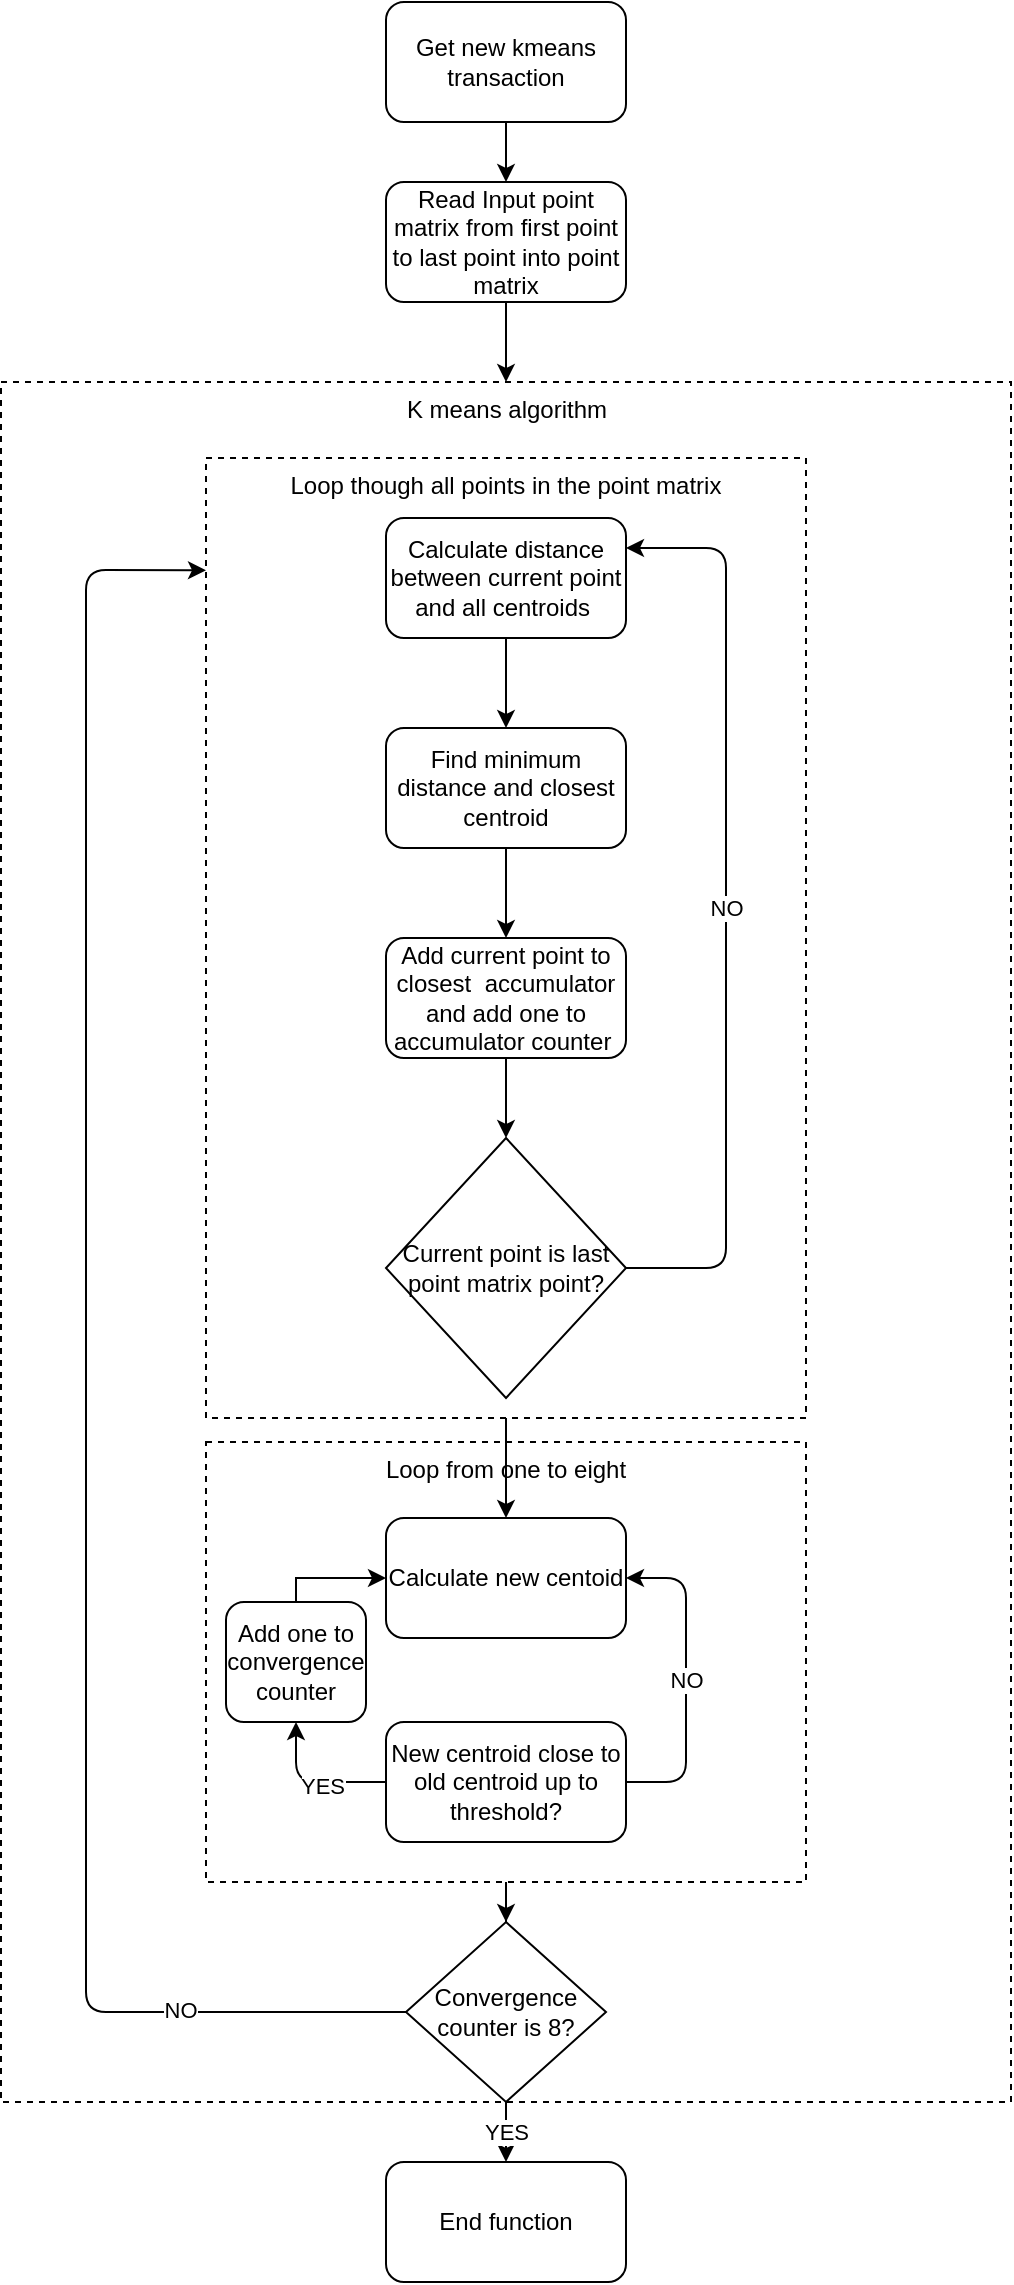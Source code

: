 <mxfile version="14.0.0" type="device"><diagram id="rmqZhlYoJfdPFlXiTImK" name="Page-1"><mxGraphModel dx="868" dy="482" grid="1" gridSize="10" guides="1" tooltips="1" connect="1" arrows="1" fold="1" page="1" pageScale="1" pageWidth="850" pageHeight="1100" math="0" shadow="0"><root><mxCell id="0"/><mxCell id="1" parent="0"/><mxCell id="wsw6rOgv7Tfm7qwmue60-6" value="K means algorithm" style="rounded=0;whiteSpace=wrap;html=1;fillColor=none;dashed=1;verticalAlign=top;" parent="1" vertex="1"><mxGeometry x="37.5" y="200" width="505" height="860" as="geometry"/></mxCell><mxCell id="wsw6rOgv7Tfm7qwmue60-45" value="" style="edgeStyle=orthogonalEdgeStyle;rounded=0;orthogonalLoop=1;jettySize=auto;html=1;" parent="1" source="wsw6rOgv7Tfm7qwmue60-21" target="wsw6rOgv7Tfm7qwmue60-44" edge="1"><mxGeometry relative="1" as="geometry"/></mxCell><mxCell id="wsw6rOgv7Tfm7qwmue60-21" value="Loop from one to eight" style="rounded=0;whiteSpace=wrap;html=1;dashed=1;fillColor=none;verticalAlign=top;" parent="1" vertex="1"><mxGeometry x="140" y="730" width="300" height="220" as="geometry"/></mxCell><mxCell id="wsw6rOgv7Tfm7qwmue60-41" value="" style="edgeStyle=orthogonalEdgeStyle;rounded=0;orthogonalLoop=1;jettySize=auto;html=1;" parent="1" source="wsw6rOgv7Tfm7qwmue60-8" target="wsw6rOgv7Tfm7qwmue60-17" edge="1"><mxGeometry relative="1" as="geometry"><Array as="points"><mxPoint x="290" y="730"/><mxPoint x="290" y="730"/></Array></mxGeometry></mxCell><mxCell id="wsw6rOgv7Tfm7qwmue60-8" value="Loop though all points in the point matrix" style="rounded=0;whiteSpace=wrap;html=1;dashed=1;fillColor=none;verticalAlign=top;" parent="1" vertex="1"><mxGeometry x="140" y="238" width="300" height="480" as="geometry"/></mxCell><mxCell id="wsw6rOgv7Tfm7qwmue60-5" value="" style="edgeStyle=orthogonalEdgeStyle;rounded=0;orthogonalLoop=1;jettySize=auto;html=1;" parent="1" source="wsw6rOgv7Tfm7qwmue60-1" target="wsw6rOgv7Tfm7qwmue60-2" edge="1"><mxGeometry relative="1" as="geometry"/></mxCell><mxCell id="wsw6rOgv7Tfm7qwmue60-1" value="Get new kmeans transaction" style="rounded=1;whiteSpace=wrap;html=1;" parent="1" vertex="1"><mxGeometry x="230" y="10" width="120" height="60" as="geometry"/></mxCell><mxCell id="wsw6rOgv7Tfm7qwmue60-7" value="" style="edgeStyle=orthogonalEdgeStyle;rounded=0;orthogonalLoop=1;jettySize=auto;html=1;" parent="1" source="wsw6rOgv7Tfm7qwmue60-2" target="wsw6rOgv7Tfm7qwmue60-6" edge="1"><mxGeometry relative="1" as="geometry"/></mxCell><mxCell id="wsw6rOgv7Tfm7qwmue60-2" value="Read Input point matrix from first point to last point into point matrix" style="rounded=1;whiteSpace=wrap;html=1;" parent="1" vertex="1"><mxGeometry x="230" y="100" width="120" height="60" as="geometry"/></mxCell><mxCell id="wsw6rOgv7Tfm7qwmue60-11" value="" style="edgeStyle=orthogonalEdgeStyle;rounded=0;orthogonalLoop=1;jettySize=auto;html=1;" parent="1" source="wsw6rOgv7Tfm7qwmue60-3" target="wsw6rOgv7Tfm7qwmue60-9" edge="1"><mxGeometry relative="1" as="geometry"/></mxCell><mxCell id="wsw6rOgv7Tfm7qwmue60-3" value="Calculate distance between current point and all centroids&amp;nbsp;" style="rounded=1;whiteSpace=wrap;html=1;" parent="1" vertex="1"><mxGeometry x="230" y="268" width="120" height="60" as="geometry"/></mxCell><mxCell id="wsw6rOgv7Tfm7qwmue60-12" value="" style="edgeStyle=orthogonalEdgeStyle;rounded=0;orthogonalLoop=1;jettySize=auto;html=1;" parent="1" source="wsw6rOgv7Tfm7qwmue60-9" target="wsw6rOgv7Tfm7qwmue60-10" edge="1"><mxGeometry relative="1" as="geometry"/></mxCell><mxCell id="wsw6rOgv7Tfm7qwmue60-9" value="Find minimum distance and closest centroid" style="rounded=1;whiteSpace=wrap;html=1;" parent="1" vertex="1"><mxGeometry x="230" y="373" width="120" height="60" as="geometry"/></mxCell><mxCell id="wsw6rOgv7Tfm7qwmue60-14" value="" style="edgeStyle=orthogonalEdgeStyle;rounded=0;orthogonalLoop=1;jettySize=auto;html=1;" parent="1" source="wsw6rOgv7Tfm7qwmue60-10" target="wsw6rOgv7Tfm7qwmue60-13" edge="1"><mxGeometry relative="1" as="geometry"/></mxCell><mxCell id="wsw6rOgv7Tfm7qwmue60-10" value="Add current point to closest&amp;nbsp; accumulator and add one to accumulator counter&amp;nbsp;" style="rounded=1;whiteSpace=wrap;html=1;fillColor=#ffffff;" parent="1" vertex="1"><mxGeometry x="230" y="478" width="120" height="60" as="geometry"/></mxCell><mxCell id="wsw6rOgv7Tfm7qwmue60-13" value="Current point is last point matrix point?" style="rhombus;whiteSpace=wrap;html=1;fillColor=#ffffff;" parent="1" vertex="1"><mxGeometry x="230" y="578" width="120" height="130" as="geometry"/></mxCell><mxCell id="wsw6rOgv7Tfm7qwmue60-16" value="NO" style="endArrow=classic;html=1;exitX=1;exitY=0.5;exitDx=0;exitDy=0;entryX=1;entryY=0.25;entryDx=0;entryDy=0;" parent="1" source="wsw6rOgv7Tfm7qwmue60-13" target="wsw6rOgv7Tfm7qwmue60-3" edge="1"><mxGeometry width="50" height="50" relative="1" as="geometry"><mxPoint x="390" y="578" as="sourcePoint"/><mxPoint x="440" y="528" as="targetPoint"/><Array as="points"><mxPoint x="400" y="643"/><mxPoint x="400" y="283"/></Array></mxGeometry></mxCell><mxCell id="wsw6rOgv7Tfm7qwmue60-17" value="Calculate new centoid" style="rounded=1;whiteSpace=wrap;html=1;fillColor=#ffffff;" parent="1" vertex="1"><mxGeometry x="230" y="768" width="120" height="60" as="geometry"/></mxCell><mxCell id="wsw6rOgv7Tfm7qwmue60-19" value="End function" style="rounded=1;whiteSpace=wrap;html=1;fillColor=#ffffff;" parent="1" vertex="1"><mxGeometry x="230" y="1090" width="120" height="60" as="geometry"/></mxCell><mxCell id="wsw6rOgv7Tfm7qwmue60-22" value="New centroid close to old centroid up to threshold?" style="rounded=1;whiteSpace=wrap;html=1;fillColor=#ffffff;" parent="1" vertex="1"><mxGeometry x="230" y="870" width="120" height="60" as="geometry"/></mxCell><mxCell id="wsw6rOgv7Tfm7qwmue60-28" value="NO" style="endArrow=classic;html=1;exitX=1;exitY=0.5;exitDx=0;exitDy=0;entryX=1;entryY=0.5;entryDx=0;entryDy=0;" parent="1" source="wsw6rOgv7Tfm7qwmue60-22" target="wsw6rOgv7Tfm7qwmue60-17" edge="1"><mxGeometry width="50" height="50" relative="1" as="geometry"><mxPoint x="210" y="900" as="sourcePoint"/><mxPoint x="390" y="870" as="targetPoint"/><Array as="points"><mxPoint x="380" y="900"/><mxPoint x="380" y="850"/><mxPoint x="380" y="798"/></Array></mxGeometry></mxCell><mxCell id="wsw6rOgv7Tfm7qwmue60-31" style="edgeStyle=orthogonalEdgeStyle;rounded=0;orthogonalLoop=1;jettySize=auto;html=1;entryX=0;entryY=0.5;entryDx=0;entryDy=0;" parent="1" source="wsw6rOgv7Tfm7qwmue60-29" target="wsw6rOgv7Tfm7qwmue60-17" edge="1"><mxGeometry relative="1" as="geometry"><Array as="points"><mxPoint x="185" y="798"/></Array></mxGeometry></mxCell><mxCell id="wsw6rOgv7Tfm7qwmue60-29" value="Add one to convergence counter" style="rounded=1;whiteSpace=wrap;html=1;fillColor=#ffffff;" parent="1" vertex="1"><mxGeometry x="150" y="810" width="70" height="60" as="geometry"/></mxCell><mxCell id="wsw6rOgv7Tfm7qwmue60-35" value="" style="endArrow=classic;html=1;exitX=0;exitY=0.5;exitDx=0;exitDy=0;entryX=0.5;entryY=1;entryDx=0;entryDy=0;" parent="1" source="wsw6rOgv7Tfm7qwmue60-22" target="wsw6rOgv7Tfm7qwmue60-29" edge="1"><mxGeometry width="50" height="50" relative="1" as="geometry"><mxPoint x="210" y="880" as="sourcePoint"/><mxPoint x="260" y="830" as="targetPoint"/><Array as="points"><mxPoint x="185" y="900"/></Array></mxGeometry></mxCell><mxCell id="wsw6rOgv7Tfm7qwmue60-36" value="YES" style="edgeLabel;html=1;align=center;verticalAlign=middle;resizable=0;points=[];" parent="wsw6rOgv7Tfm7qwmue60-35" vertex="1" connectable="0"><mxGeometry x="-0.142" y="2" relative="1" as="geometry"><mxPoint as="offset"/></mxGeometry></mxCell><mxCell id="wsw6rOgv7Tfm7qwmue60-46" value="YES" style="edgeStyle=orthogonalEdgeStyle;rounded=0;orthogonalLoop=1;jettySize=auto;html=1;" parent="1" source="wsw6rOgv7Tfm7qwmue60-44" target="wsw6rOgv7Tfm7qwmue60-19" edge="1"><mxGeometry relative="1" as="geometry"/></mxCell><mxCell id="wsw6rOgv7Tfm7qwmue60-44" value="Convergence counter is 8?" style="rhombus;whiteSpace=wrap;html=1;fillColor=#ffffff;" parent="1" vertex="1"><mxGeometry x="240" y="970" width="100" height="90" as="geometry"/></mxCell><mxCell id="wsw6rOgv7Tfm7qwmue60-48" value="" style="endArrow=classic;html=1;exitX=0;exitY=0.5;exitDx=0;exitDy=0;entryX=0;entryY=0.117;entryDx=0;entryDy=0;entryPerimeter=0;" parent="1" source="wsw6rOgv7Tfm7qwmue60-44" target="wsw6rOgv7Tfm7qwmue60-8" edge="1"><mxGeometry width="50" height="50" relative="1" as="geometry"><mxPoint x="70" y="1020" as="sourcePoint"/><mxPoint x="120" y="970" as="targetPoint"/><Array as="points"><mxPoint x="80" y="1015"/><mxPoint x="80" y="650"/><mxPoint x="80" y="294"/></Array></mxGeometry></mxCell><mxCell id="wsw6rOgv7Tfm7qwmue60-49" value="NO" style="edgeLabel;html=1;align=center;verticalAlign=middle;resizable=0;points=[];" parent="wsw6rOgv7Tfm7qwmue60-48" vertex="1" connectable="0"><mxGeometry x="-0.759" y="-1" relative="1" as="geometry"><mxPoint as="offset"/></mxGeometry></mxCell></root></mxGraphModel></diagram></mxfile>